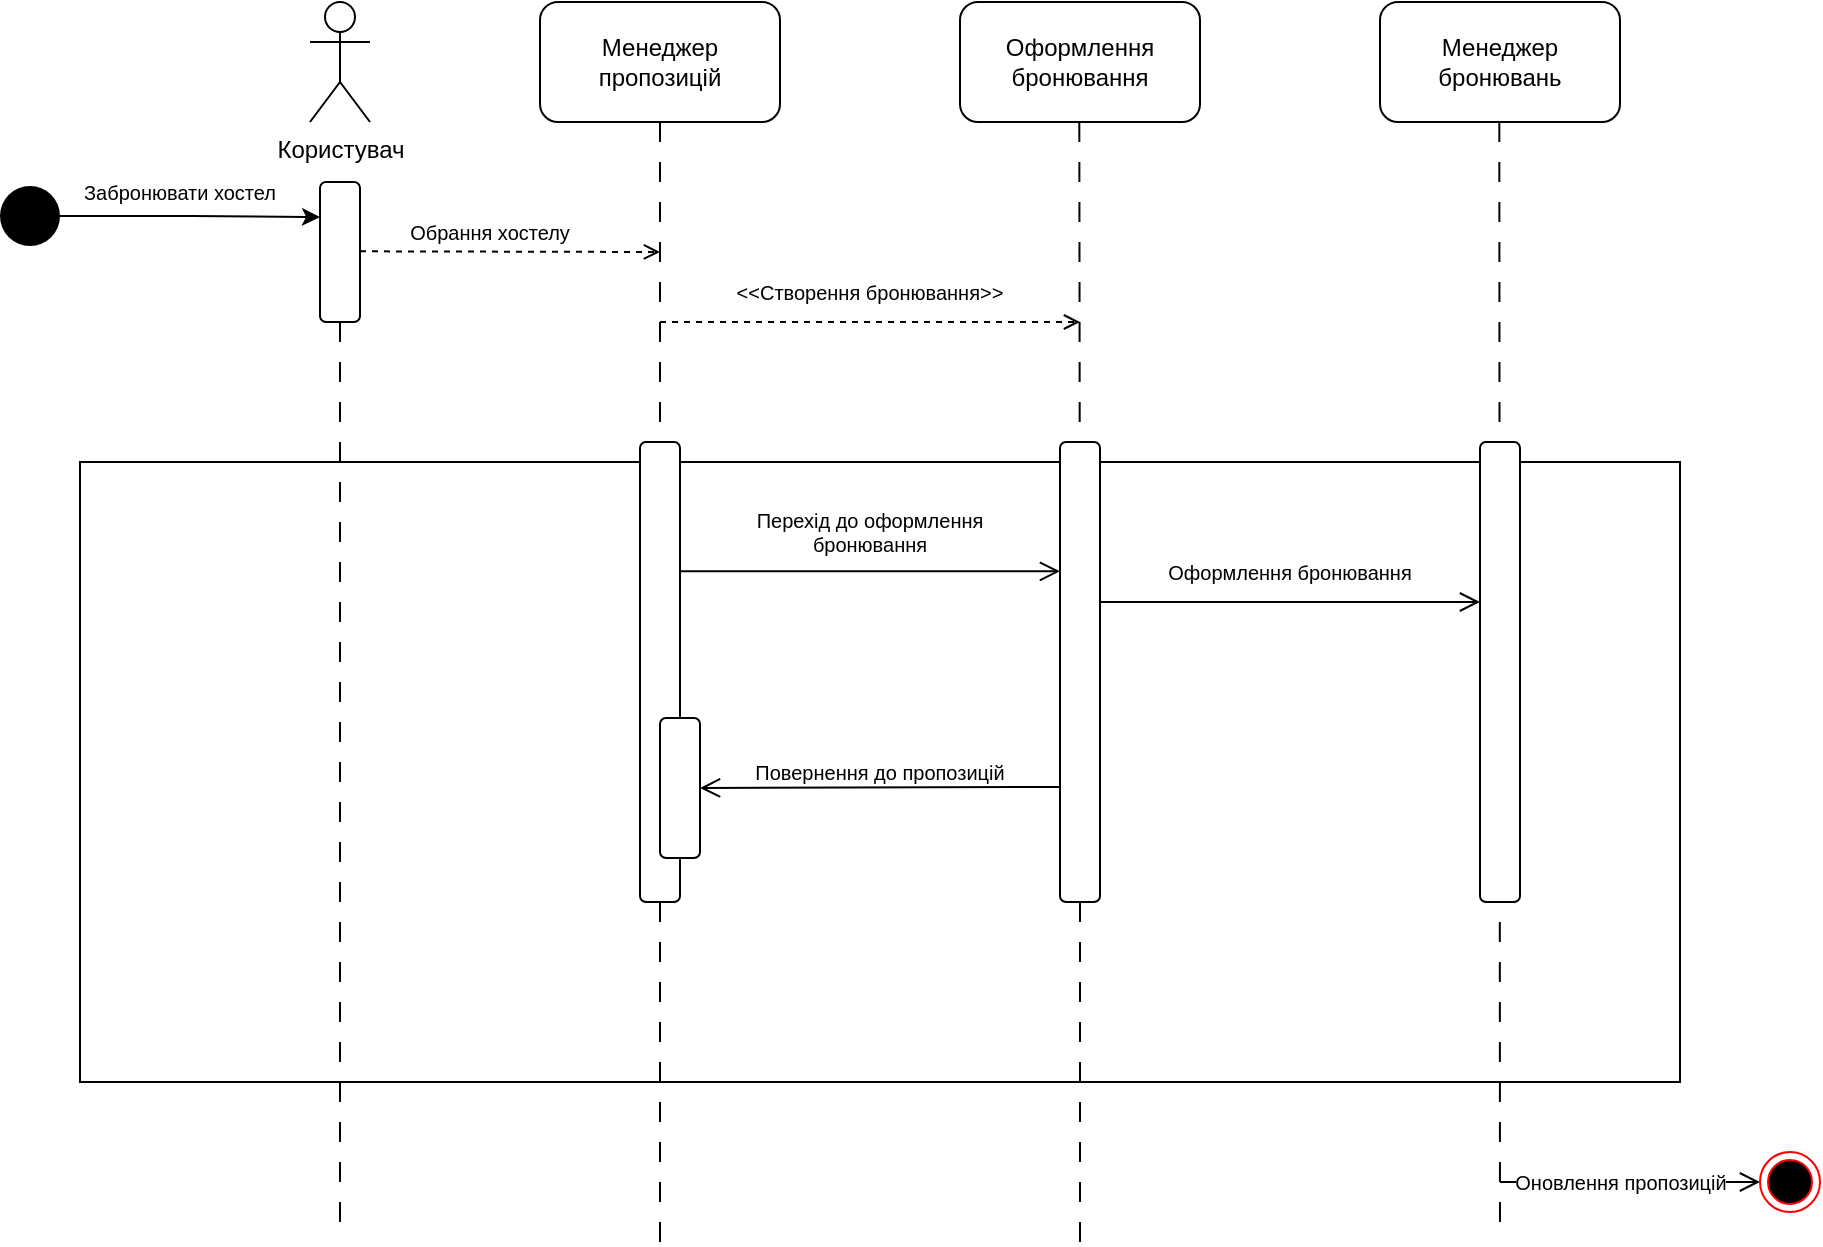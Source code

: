 <mxfile version="15.8.6" type="github">
  <diagram name="Page-1" id="13e1069c-82ec-6db2-03f1-153e76fe0fe0">
    <mxGraphModel dx="1282" dy="772" grid="1" gridSize="10" guides="1" tooltips="1" connect="1" arrows="1" fold="1" page="1" pageScale="1" pageWidth="1100" pageHeight="850" background="none" math="0" shadow="0">
      <root>
        <mxCell id="0" />
        <mxCell id="1" parent="0" />
        <mxCell id="R89YBkCyaEipsPVi2r1F-6" style="edgeStyle=orthogonalEdgeStyle;rounded=0;orthogonalLoop=1;jettySize=auto;html=1;exitX=1;exitY=0.5;exitDx=0;exitDy=0;entryX=0;entryY=0.25;entryDx=0;entryDy=0;" edge="1" parent="1" source="R89YBkCyaEipsPVi2r1F-2" target="R89YBkCyaEipsPVi2r1F-3">
          <mxGeometry relative="1" as="geometry" />
        </mxCell>
        <mxCell id="R89YBkCyaEipsPVi2r1F-2" value="" style="ellipse;fillColor=#000000;strokeColor=none;" vertex="1" parent="1">
          <mxGeometry x="40" y="112" width="30" height="30" as="geometry" />
        </mxCell>
        <mxCell id="R89YBkCyaEipsPVi2r1F-3" value="" style="rounded=1;whiteSpace=wrap;html=1;" vertex="1" parent="1">
          <mxGeometry x="200" y="110" width="20" height="70" as="geometry" />
        </mxCell>
        <mxCell id="R89YBkCyaEipsPVi2r1F-4" value="Менеджер пропозицій" style="rounded=1;whiteSpace=wrap;html=1;" vertex="1" parent="1">
          <mxGeometry x="310" y="20" width="120" height="60" as="geometry" />
        </mxCell>
        <mxCell id="R89YBkCyaEipsPVi2r1F-5" value="Користувач" style="shape=umlActor;verticalLabelPosition=bottom;verticalAlign=top;html=1;outlineConnect=0;" vertex="1" parent="1">
          <mxGeometry x="195" y="20" width="30" height="60" as="geometry" />
        </mxCell>
        <mxCell id="R89YBkCyaEipsPVi2r1F-7" value="&lt;font style=&quot;font-size: 10px&quot;&gt;Забронювати хостел&lt;/font&gt;" style="text;html=1;strokeColor=none;fillColor=none;align=center;verticalAlign=middle;whiteSpace=wrap;rounded=0;" vertex="1" parent="1">
          <mxGeometry x="80" y="100" width="100" height="30" as="geometry" />
        </mxCell>
        <mxCell id="R89YBkCyaEipsPVi2r1F-8" value="Оформлення бронювання" style="rounded=1;whiteSpace=wrap;html=1;" vertex="1" parent="1">
          <mxGeometry x="520" y="20" width="120" height="60" as="geometry" />
        </mxCell>
        <mxCell id="R89YBkCyaEipsPVi2r1F-12" value="Повернення до пропозицій" style="whiteSpace=wrap;html=1;fontSize=10;" vertex="1" parent="1">
          <mxGeometry x="80" y="250" width="800" height="310" as="geometry" />
        </mxCell>
        <mxCell id="R89YBkCyaEipsPVi2r1F-14" value="" style="endArrow=none;startArrow=none;endFill=0;startFill=0;endSize=8;html=1;verticalAlign=bottom;dashed=1;labelBackgroundColor=none;dashPattern=10 10;rounded=0;fontSize=10;exitX=0.5;exitY=1;exitDx=0;exitDy=0;" edge="1" parent="1" source="R89YBkCyaEipsPVi2r1F-3">
          <mxGeometry width="160" relative="1" as="geometry">
            <mxPoint x="270" y="180" as="sourcePoint" />
            <mxPoint x="210" y="640" as="targetPoint" />
          </mxGeometry>
        </mxCell>
        <mxCell id="R89YBkCyaEipsPVi2r1F-16" value="Обрання хостелу" style="text;html=1;strokeColor=none;fillColor=none;align=center;verticalAlign=middle;whiteSpace=wrap;rounded=0;fontSize=10;" vertex="1" parent="1">
          <mxGeometry x="240" y="120" width="90" height="30" as="geometry" />
        </mxCell>
        <mxCell id="R89YBkCyaEipsPVi2r1F-17" value="Менеджер бронювань" style="rounded=1;whiteSpace=wrap;html=1;" vertex="1" parent="1">
          <mxGeometry x="730" y="20" width="120" height="60" as="geometry" />
        </mxCell>
        <mxCell id="R89YBkCyaEipsPVi2r1F-19" value="" style="endArrow=none;startArrow=none;endFill=0;startFill=0;endSize=8;html=1;verticalAlign=bottom;dashed=1;labelBackgroundColor=none;dashPattern=10 10;rounded=0;fontSize=10;exitX=0.5;exitY=1;exitDx=0;exitDy=0;" edge="1" parent="1" source="R89YBkCyaEipsPVi2r1F-29">
          <mxGeometry width="160" relative="1" as="geometry">
            <mxPoint x="369.66" y="130.0" as="sourcePoint" />
            <mxPoint x="370" y="640" as="targetPoint" />
          </mxGeometry>
        </mxCell>
        <mxCell id="R89YBkCyaEipsPVi2r1F-20" value="" style="endArrow=none;startArrow=none;endFill=0;startFill=0;endSize=8;html=1;verticalAlign=bottom;dashed=1;labelBackgroundColor=none;dashPattern=10 10;rounded=0;fontSize=10;exitX=0.5;exitY=1;exitDx=0;exitDy=0;" edge="1" parent="1" source="R89YBkCyaEipsPVi2r1F-32">
          <mxGeometry width="160" relative="1" as="geometry">
            <mxPoint x="579.66" y="80" as="sourcePoint" />
            <mxPoint x="580" y="640" as="targetPoint" />
          </mxGeometry>
        </mxCell>
        <mxCell id="R89YBkCyaEipsPVi2r1F-21" value="" style="endArrow=none;startArrow=none;endFill=0;startFill=0;endSize=8;html=1;verticalAlign=bottom;dashed=1;labelBackgroundColor=none;dashPattern=10 10;rounded=0;fontSize=10;exitX=0.5;exitY=1;exitDx=0;exitDy=0;" edge="1" parent="1">
          <mxGeometry width="160" relative="1" as="geometry">
            <mxPoint x="789.66" y="80" as="sourcePoint" />
            <mxPoint x="790" y="640" as="targetPoint" />
          </mxGeometry>
        </mxCell>
        <mxCell id="R89YBkCyaEipsPVi2r1F-23" value="&amp;lt;&amp;lt;Створення бронювання&amp;gt;&amp;gt;" style="text;html=1;strokeColor=none;fillColor=none;align=center;verticalAlign=middle;whiteSpace=wrap;rounded=0;fontSize=10;" vertex="1" parent="1">
          <mxGeometry x="400" y="150" width="150" height="30" as="geometry" />
        </mxCell>
        <mxCell id="R89YBkCyaEipsPVi2r1F-26" value="Оформлення бронювання" style="text;html=1;strokeColor=none;fillColor=none;align=center;verticalAlign=middle;whiteSpace=wrap;rounded=0;fontSize=10;" vertex="1" parent="1">
          <mxGeometry x="620" y="290" width="130" height="30" as="geometry" />
        </mxCell>
        <mxCell id="R89YBkCyaEipsPVi2r1F-29" value="" style="rounded=1;whiteSpace=wrap;html=1;" vertex="1" parent="1">
          <mxGeometry x="360" y="240" width="20" height="230" as="geometry" />
        </mxCell>
        <mxCell id="R89YBkCyaEipsPVi2r1F-30" value="" style="endArrow=none;startArrow=none;endFill=0;startFill=0;endSize=8;html=1;verticalAlign=bottom;dashed=1;labelBackgroundColor=none;dashPattern=10 10;rounded=0;fontSize=10;exitX=0.5;exitY=1;exitDx=0;exitDy=0;" edge="1" parent="1" source="R89YBkCyaEipsPVi2r1F-4" target="R89YBkCyaEipsPVi2r1F-29">
          <mxGeometry width="160" relative="1" as="geometry">
            <mxPoint x="370" y="80" as="sourcePoint" />
            <mxPoint x="370" y="590" as="targetPoint" />
          </mxGeometry>
        </mxCell>
        <mxCell id="R89YBkCyaEipsPVi2r1F-32" value="" style="rounded=1;whiteSpace=wrap;html=1;" vertex="1" parent="1">
          <mxGeometry x="570" y="240" width="20" height="230" as="geometry" />
        </mxCell>
        <mxCell id="R89YBkCyaEipsPVi2r1F-33" value="" style="endArrow=none;startArrow=none;endFill=0;startFill=0;endSize=8;html=1;verticalAlign=bottom;dashed=1;labelBackgroundColor=none;dashPattern=10 10;rounded=0;fontSize=10;exitX=0.5;exitY=1;exitDx=0;exitDy=0;" edge="1" parent="1" target="R89YBkCyaEipsPVi2r1F-32">
          <mxGeometry width="160" relative="1" as="geometry">
            <mxPoint x="579.66" y="80" as="sourcePoint" />
            <mxPoint x="579.66" y="590" as="targetPoint" />
          </mxGeometry>
        </mxCell>
        <mxCell id="R89YBkCyaEipsPVi2r1F-34" value="" style="rounded=1;whiteSpace=wrap;html=1;" vertex="1" parent="1">
          <mxGeometry x="780" y="240" width="20" height="230" as="geometry" />
        </mxCell>
        <mxCell id="R89YBkCyaEipsPVi2r1F-38" value="" style="html=1;verticalAlign=bottom;labelBackgroundColor=none;endArrow=open;endFill=0;dashed=1;rounded=0;fontSize=10;" edge="1" parent="1">
          <mxGeometry width="160" relative="1" as="geometry">
            <mxPoint x="220" y="144.66" as="sourcePoint" />
            <mxPoint x="370" y="145" as="targetPoint" />
          </mxGeometry>
        </mxCell>
        <mxCell id="R89YBkCyaEipsPVi2r1F-39" value="" style="html=1;verticalAlign=bottom;labelBackgroundColor=none;endArrow=open;endFill=0;dashed=1;rounded=0;fontSize=10;" edge="1" parent="1">
          <mxGeometry width="160" relative="1" as="geometry">
            <mxPoint x="370" y="180.0" as="sourcePoint" />
            <mxPoint x="580" y="180" as="targetPoint" />
          </mxGeometry>
        </mxCell>
        <mxCell id="R89YBkCyaEipsPVi2r1F-43" value="" style="endArrow=open;startArrow=none;endFill=0;startFill=0;endSize=8;html=1;verticalAlign=bottom;labelBackgroundColor=none;strokeWidth=1;rounded=0;fontSize=10;" edge="1" parent="1">
          <mxGeometry width="160" relative="1" as="geometry">
            <mxPoint x="380" y="304.66" as="sourcePoint" />
            <mxPoint x="570" y="304.66" as="targetPoint" />
          </mxGeometry>
        </mxCell>
        <mxCell id="R89YBkCyaEipsPVi2r1F-45" value="" style="endArrow=open;startArrow=none;endFill=0;startFill=0;endSize=8;html=1;verticalAlign=bottom;labelBackgroundColor=none;strokeWidth=1;rounded=0;fontSize=10;" edge="1" parent="1">
          <mxGeometry width="160" relative="1" as="geometry">
            <mxPoint x="590" y="320.0" as="sourcePoint" />
            <mxPoint x="780.0" y="320.0" as="targetPoint" />
          </mxGeometry>
        </mxCell>
        <mxCell id="R89YBkCyaEipsPVi2r1F-46" value="" style="endArrow=open;startArrow=none;endFill=0;startFill=0;endSize=8;html=1;verticalAlign=bottom;labelBackgroundColor=none;strokeWidth=1;rounded=0;fontSize=10;entryX=1;entryY=0.5;entryDx=0;entryDy=0;exitX=0;exitY=0.75;exitDx=0;exitDy=0;" edge="1" parent="1" source="R89YBkCyaEipsPVi2r1F-32" target="R89YBkCyaEipsPVi2r1F-47">
          <mxGeometry width="160" relative="1" as="geometry">
            <mxPoint x="400" y="324.66" as="sourcePoint" />
            <mxPoint x="590.0" y="324.66" as="targetPoint" />
          </mxGeometry>
        </mxCell>
        <mxCell id="R89YBkCyaEipsPVi2r1F-47" value="" style="rounded=1;whiteSpace=wrap;html=1;" vertex="1" parent="1">
          <mxGeometry x="370" y="378" width="20" height="70" as="geometry" />
        </mxCell>
        <mxCell id="R89YBkCyaEipsPVi2r1F-51" value="Перехід до оформлення бронювання" style="text;html=1;strokeColor=none;fillColor=none;align=center;verticalAlign=middle;whiteSpace=wrap;rounded=0;fontSize=10;" vertex="1" parent="1">
          <mxGeometry x="400" y="270" width="150" height="30" as="geometry" />
        </mxCell>
        <mxCell id="R89YBkCyaEipsPVi2r1F-53" value="" style="endArrow=open;startArrow=none;endFill=0;startFill=0;endSize=8;html=1;verticalAlign=bottom;labelBackgroundColor=none;strokeWidth=1;rounded=0;fontSize=10;entryX=0;entryY=0.5;entryDx=0;entryDy=0;" edge="1" parent="1" target="R89YBkCyaEipsPVi2r1F-54">
          <mxGeometry width="160" relative="1" as="geometry">
            <mxPoint x="790" y="610" as="sourcePoint" />
            <mxPoint x="920" y="610" as="targetPoint" />
          </mxGeometry>
        </mxCell>
        <mxCell id="R89YBkCyaEipsPVi2r1F-55" value="Оновлення пропозицій" style="edgeLabel;html=1;align=center;verticalAlign=middle;resizable=0;points=[];fontSize=10;" vertex="1" connectable="0" parent="R89YBkCyaEipsPVi2r1F-53">
          <mxGeometry x="-0.507" y="-1" relative="1" as="geometry">
            <mxPoint x="28" y="-1" as="offset" />
          </mxGeometry>
        </mxCell>
        <mxCell id="R89YBkCyaEipsPVi2r1F-54" value="" style="ellipse;html=1;shape=endState;fillColor=#000000;strokeColor=#ff0000;fontSize=10;" vertex="1" parent="1">
          <mxGeometry x="920" y="595" width="30" height="30" as="geometry" />
        </mxCell>
      </root>
    </mxGraphModel>
  </diagram>
</mxfile>
